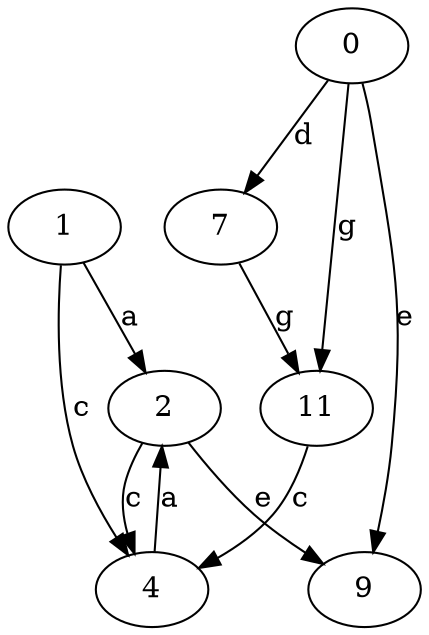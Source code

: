 strict digraph  {
1;
2;
4;
7;
0;
9;
11;
1 -> 2  [label=a];
1 -> 4  [label=c];
2 -> 4  [label=c];
2 -> 9  [label=e];
4 -> 2  [label=a];
7 -> 11  [label=g];
0 -> 7  [label=d];
0 -> 9  [label=e];
0 -> 11  [label=g];
11 -> 4  [label=c];
}
